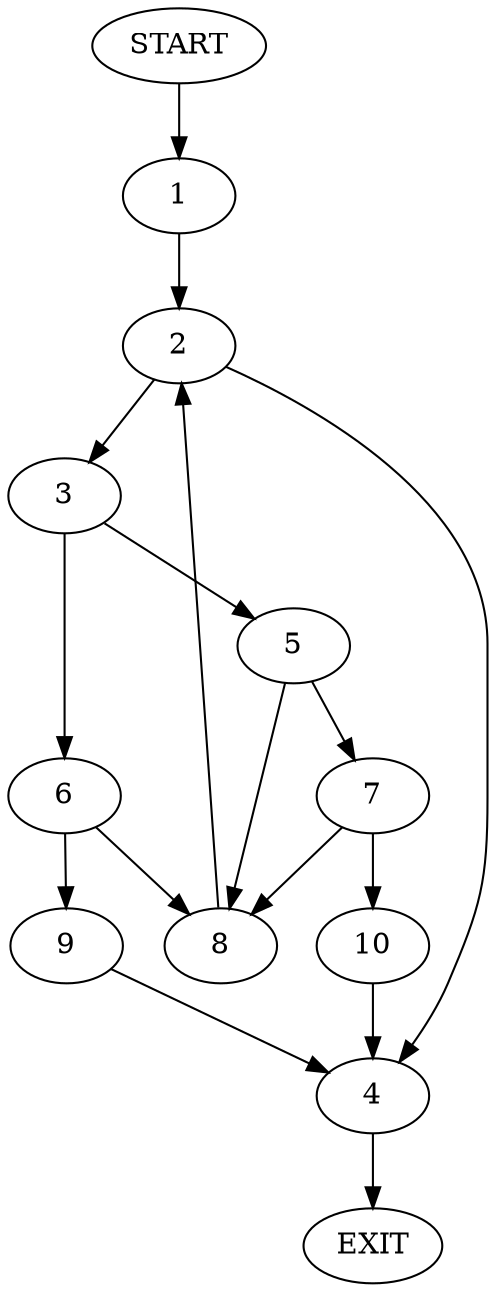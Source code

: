 digraph {
0 [label="START"]
11 [label="EXIT"]
0 -> 1
1 -> 2
2 -> 3
2 -> 4
4 -> 11
3 -> 5
3 -> 6
5 -> 7
5 -> 8
6 -> 9
6 -> 8
7 -> 8
7 -> 10
8 -> 2
10 -> 4
9 -> 4
}
